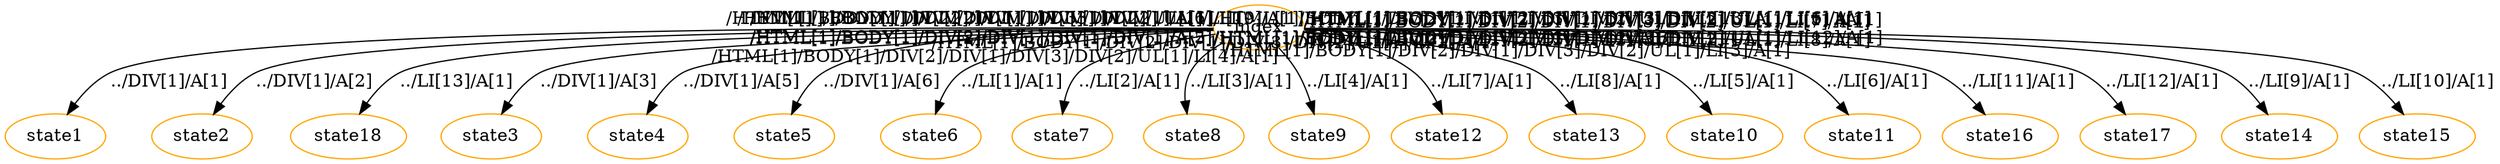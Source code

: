 digraph G {
  1 [ label="index" color="orange" ];
  2 [ label="state1" color="orange" ];
  3 [ label="state2" color="orange" ];
  4 [ label="state18" color="orange" ];
  5 [ label="state3" color="orange" ];
  6 [ label="state4" color="orange" ];
  7 [ label="state5" color="orange" ];
  8 [ label="state6" color="orange" ];
  9 [ label="state7" color="orange" ];
  10 [ label="state8" color="orange" ];
  11 [ label="state9" color="orange" ];
  12 [ label="state12" color="orange" ];
  13 [ label="state13" color="orange" ];
  14 [ label="state10" color="orange" ];
  15 [ label="state11" color="orange" ];
  16 [ label="state16" color="orange" ];
  17 [ label="state17" color="orange" ];
  18 [ label="state14" color="orange" ];
  19 [ label="state15" color="orange" ];
  1 -> 2 [ label="../DIV[1]/A[1]" taillabel="/HTML[1]/BODY[1]/DIV[2]/DIV[1]/DIV[1]/DIV[1]/A[1]" ];
  1 -> 3 [ label="../DIV[1]/A[2]" taillabel="/HTML[1]/BODY[1]/DIV[2]/DIV[1]/DIV[1]/DIV[1]/A[2]" ];
  1 -> 5 [ label="../DIV[1]/A[3]" taillabel="/HTML[1]/BODY[1]/DIV[2]/DIV[1]/DIV[1]/DIV[1]/A[3]" ];
  1 -> 6 [ label="../DIV[1]/A[5]" taillabel="/HTML[1]/BODY[1]/DIV[2]/DIV[1]/DIV[1]/DIV[1]/A[5]" ];
  1 -> 7 [ label="../DIV[1]/A[6]" taillabel="/HTML[1]/BODY[1]/DIV[2]/DIV[1]/DIV[1]/DIV[1]/A[6]" ];
  1 -> 8 [ label="../LI[1]/A[1]" taillabel="/HTML[1]/BODY[1]/DIV[2]/DIV[1]/DIV[3]/DIV[2]/UL[1]/LI[1]/A[1]" ];
  1 -> 9 [ label="../LI[2]/A[1]" taillabel="/HTML[1]/BODY[1]/DIV[2]/DIV[1]/DIV[3]/DIV[2]/UL[1]/LI[2]/A[1]" ];
  1 -> 10 [ label="../LI[3]/A[1]" taillabel="/HTML[1]/BODY[1]/DIV[2]/DIV[1]/DIV[3]/DIV[2]/UL[1]/LI[3]/A[1]" ];
  1 -> 11 [ label="../LI[4]/A[1]" taillabel="/HTML[1]/BODY[1]/DIV[2]/DIV[1]/DIV[3]/DIV[2]/UL[1]/LI[4]/A[1]" ];
  1 -> 14 [ label="../LI[5]/A[1]" taillabel="/HTML[1]/BODY[1]/DIV[2]/DIV[1]/DIV[3]/DIV[2]/UL[1]/LI[5]/A[1]" ];
  1 -> 15 [ label="../LI[6]/A[1]" taillabel="/HTML[1]/BODY[1]/DIV[2]/DIV[1]/DIV[3]/DIV[2]/UL[1]/LI[6]/A[1]" ];
  1 -> 12 [ label="../LI[7]/A[1]" taillabel="/HTML[1]/BODY[1]/DIV[2]/DIV[1]/DIV[3]/DIV[2]/UL[1]/LI[7]/A[1]" ];
  1 -> 13 [ label="../LI[8]/A[1]" taillabel="/HTML[1]/BODY[1]/DIV[2]/DIV[1]/DIV[3]/DIV[2]/UL[1]/LI[8]/A[1]" ];
  1 -> 18 [ label="../LI[9]/A[1]" taillabel="/HTML[1]/BODY[1]/DIV[2]/DIV[1]/DIV[3]/DIV[2]/UL[1]/LI[9]/A[1]" ];
  1 -> 19 [ label="../LI[10]/A[1]" taillabel="/HTML[1]/BODY[1]/DIV[2]/DIV[1]/DIV[3]/DIV[2]/UL[1]/LI[10]/A[1]" ];
  1 -> 16 [ label="../LI[11]/A[1]" taillabel="/HTML[1]/BODY[1]/DIV[2]/DIV[1]/DIV[3]/DIV[2]/UL[1]/LI[11]/A[1]" ];
  1 -> 17 [ label="../LI[12]/A[1]" taillabel="/HTML[1]/BODY[1]/DIV[2]/DIV[1]/DIV[3]/DIV[2]/UL[1]/LI[12]/A[1]" ];
  1 -> 4 [ label="../LI[13]/A[1]" taillabel="/HTML[1]/BODY[1]/DIV[2]/DIV[1]/DIV[3]/DIV[2]/UL[1]/LI[13]/A[1]" ];
}
